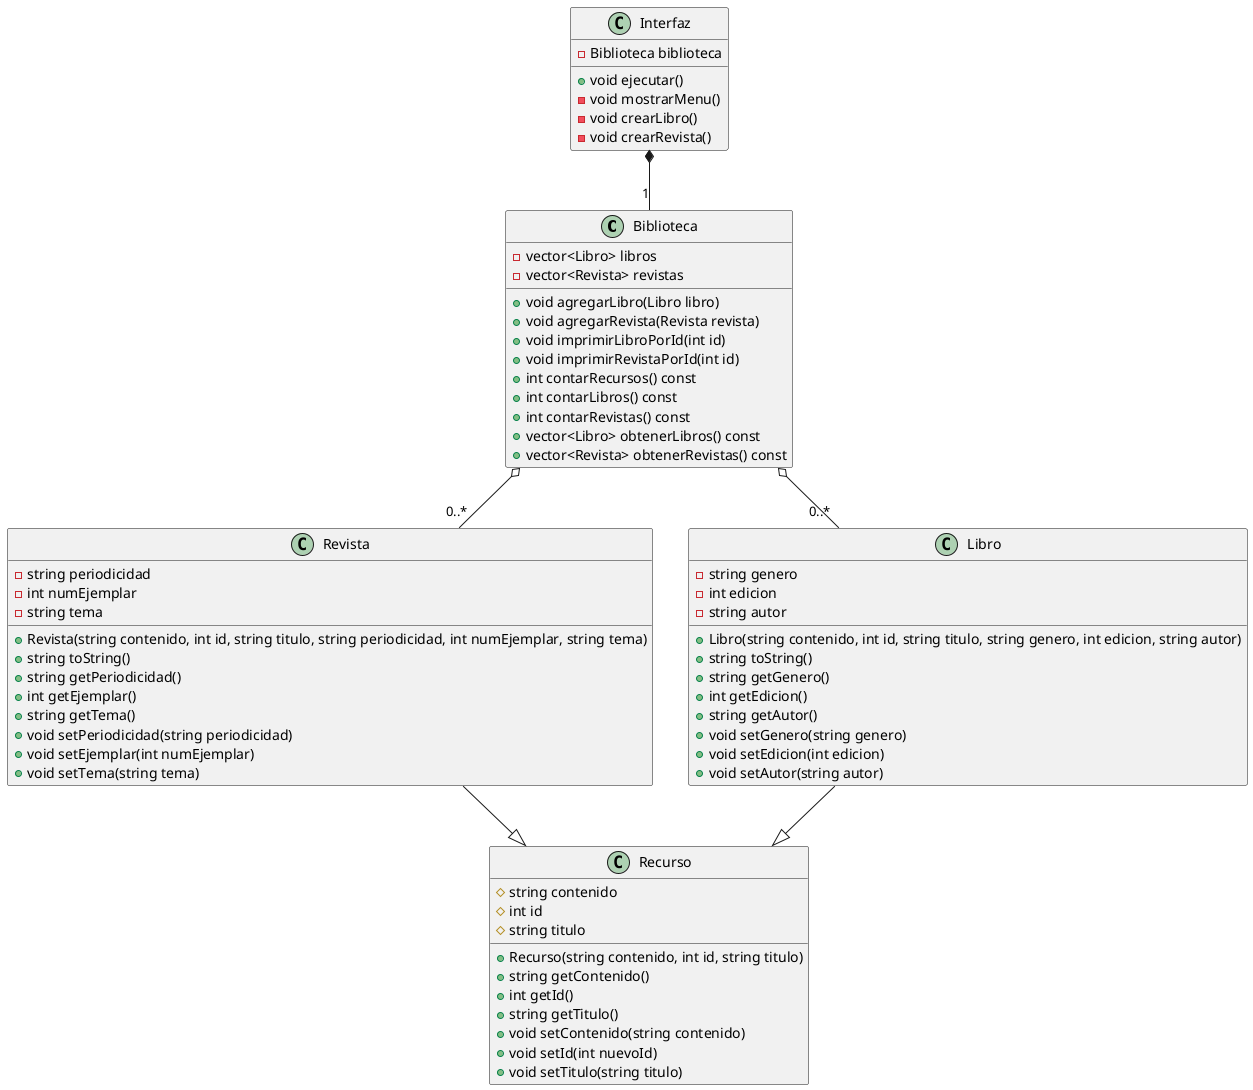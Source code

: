 @startuml class-diagram

class Biblioteca {
    - vector<Libro> libros
    - vector<Revista> revistas

    + void agregarLibro(Libro libro)
    + void agregarRevista(Revista revista)
    + void imprimirLibroPorId(int id)
    + void imprimirRevistaPorId(int id)
    + int contarRecursos() const
    + int contarLibros() const
    + int contarRevistas() const
    + vector<Libro> obtenerLibros() const
    + vector<Revista> obtenerRevistas() const
}

class Recurso {
    # string contenido
    # int id
    # string titulo

    + Recurso(string contenido, int id, string titulo)
    + string getContenido() 
    + int getId() 
    + string getTitulo() 
    + void setContenido(string contenido)
    + void setId(int nuevoId)
    + void setTitulo(string titulo)
}

class Libro {
    - string genero
    - int edicion
    - string autor
    
    + Libro(string contenido, int id, string titulo, string genero, int edicion, string autor)
    + string toString() 
    + string getGenero() 
    + int getEdicion() 
    + string getAutor() 
    + void setGenero(string genero)
    + void setEdicion(int edicion)
    + void setAutor(string autor)
}

class Revista {
    - string periodicidad
    - int numEjemplar
    - string tema

    + Revista(string contenido, int id, string titulo, string periodicidad, int numEjemplar, string tema)
    + string toString() 
    + string getPeriodicidad() 
    + int getEjemplar() 
    + string getTema() 
    + void setPeriodicidad(string periodicidad)
    + void setEjemplar(int numEjemplar)
    + void setTema(string tema)
}

class Interfaz {
    - Biblioteca biblioteca

    + void ejecutar()
    - void mostrarMenu()
    - void crearLibro()
    - void crearRevista()
}

Recurso <|-up- Libro
Recurso <|-up- Revista
Biblioteca o-- "0..*" Libro
Biblioteca o-- "0..*" Revista
Interfaz *-- "1" Biblioteca

@enduml
